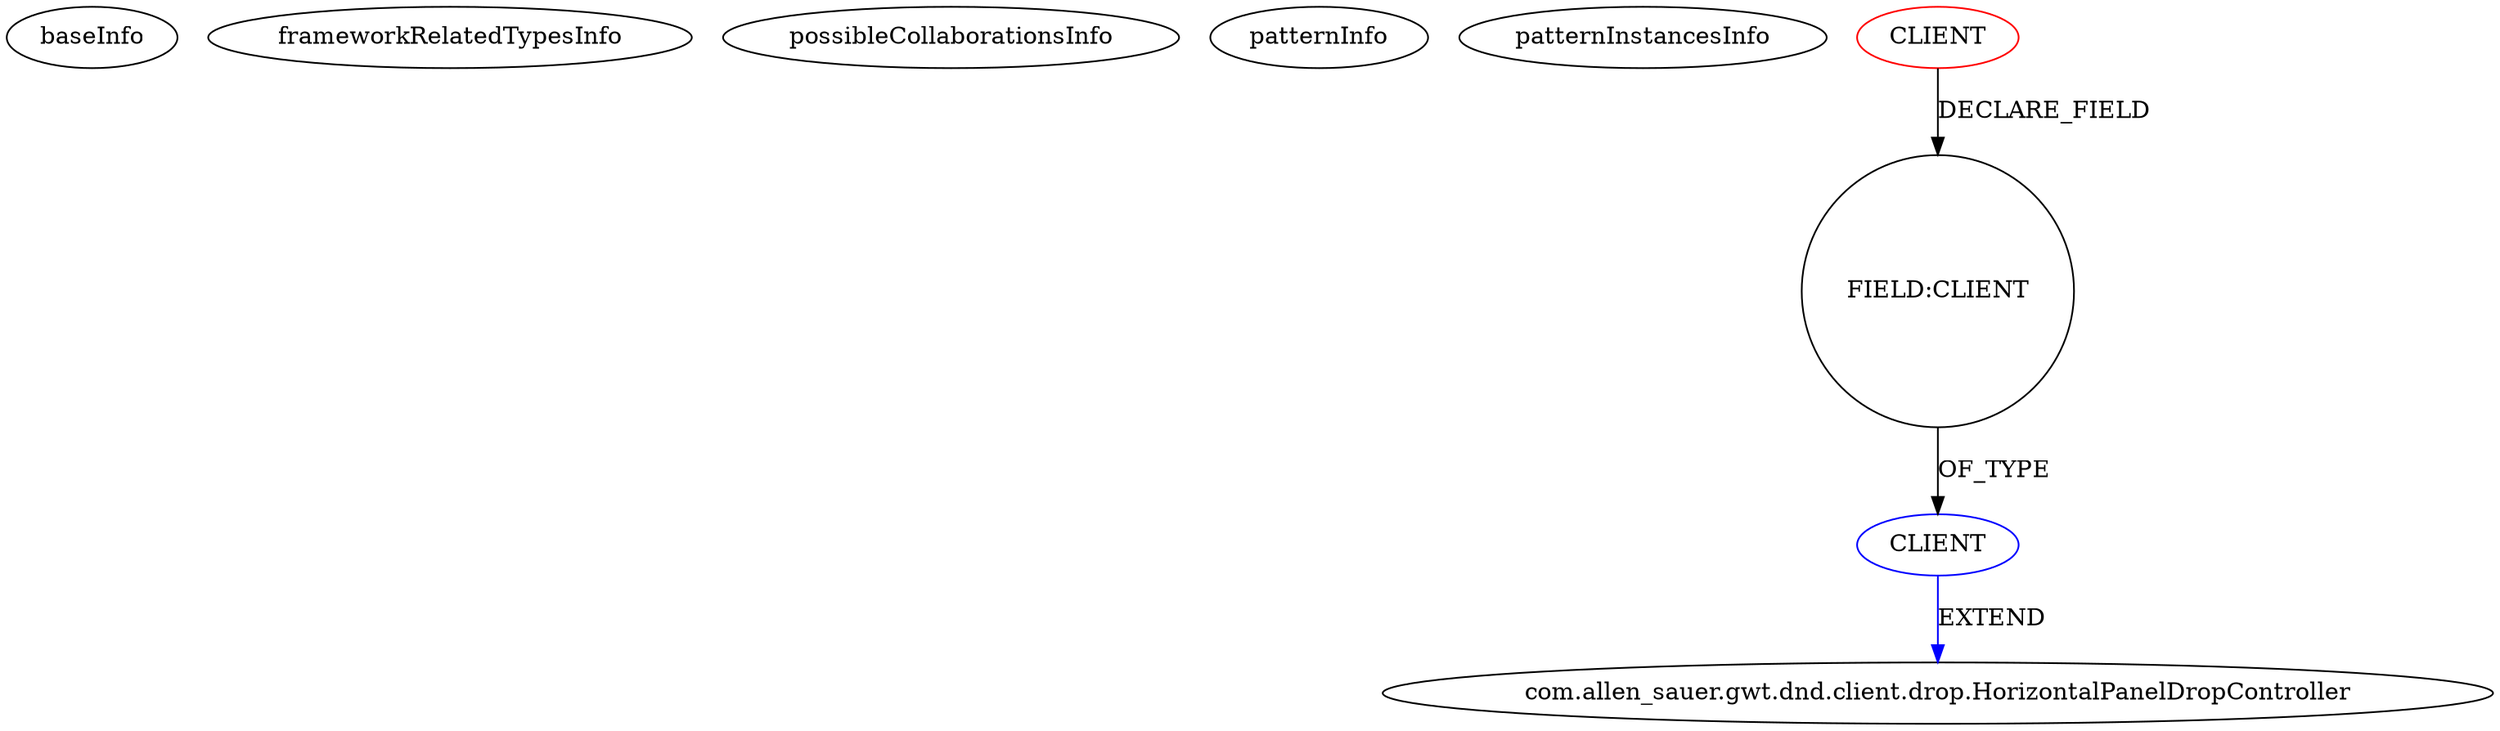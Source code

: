 digraph {
baseInfo[graphId=1732,category="pattern",isAnonymous=false,possibleRelation=false]
frameworkRelatedTypesInfo[]
possibleCollaborationsInfo[]
patternInfo[frequency=2.0,patternRootClient=0]
patternInstancesInfo[0="aramk-mechanix~/aramk-mechanix/mechanix-master/src/au/edu/unimelb/csse/smd/mechanix/client/view/GameController.java~GameController~729",1="aramk-mechanix~/aramk-mechanix/mechanix-master/src/au/edu/unimelb/csse/smd/mechanix/client/view/BenchDropController.java~BenchDropController~728"]
10[label="com.allen_sauer.gwt.dnd.client.drop.HorizontalPanelDropController",vertexType="FRAMEWORK_CLASS_TYPE",isFrameworkType=false]
9[label="CLIENT",vertexType="REFERENCE_CLIENT_CLASS_DECLARATION",isFrameworkType=false,color=blue]
8[label="FIELD:CLIENT",vertexType="FIELD_DECLARATION",isFrameworkType=false,shape=circle]
0[label="CLIENT",vertexType="ROOT_CLIENT_CLASS_DECLARATION",isFrameworkType=false,color=red]
0->8[label="DECLARE_FIELD"]
8->9[label="OF_TYPE"]
9->10[label="EXTEND",color=blue]
}
